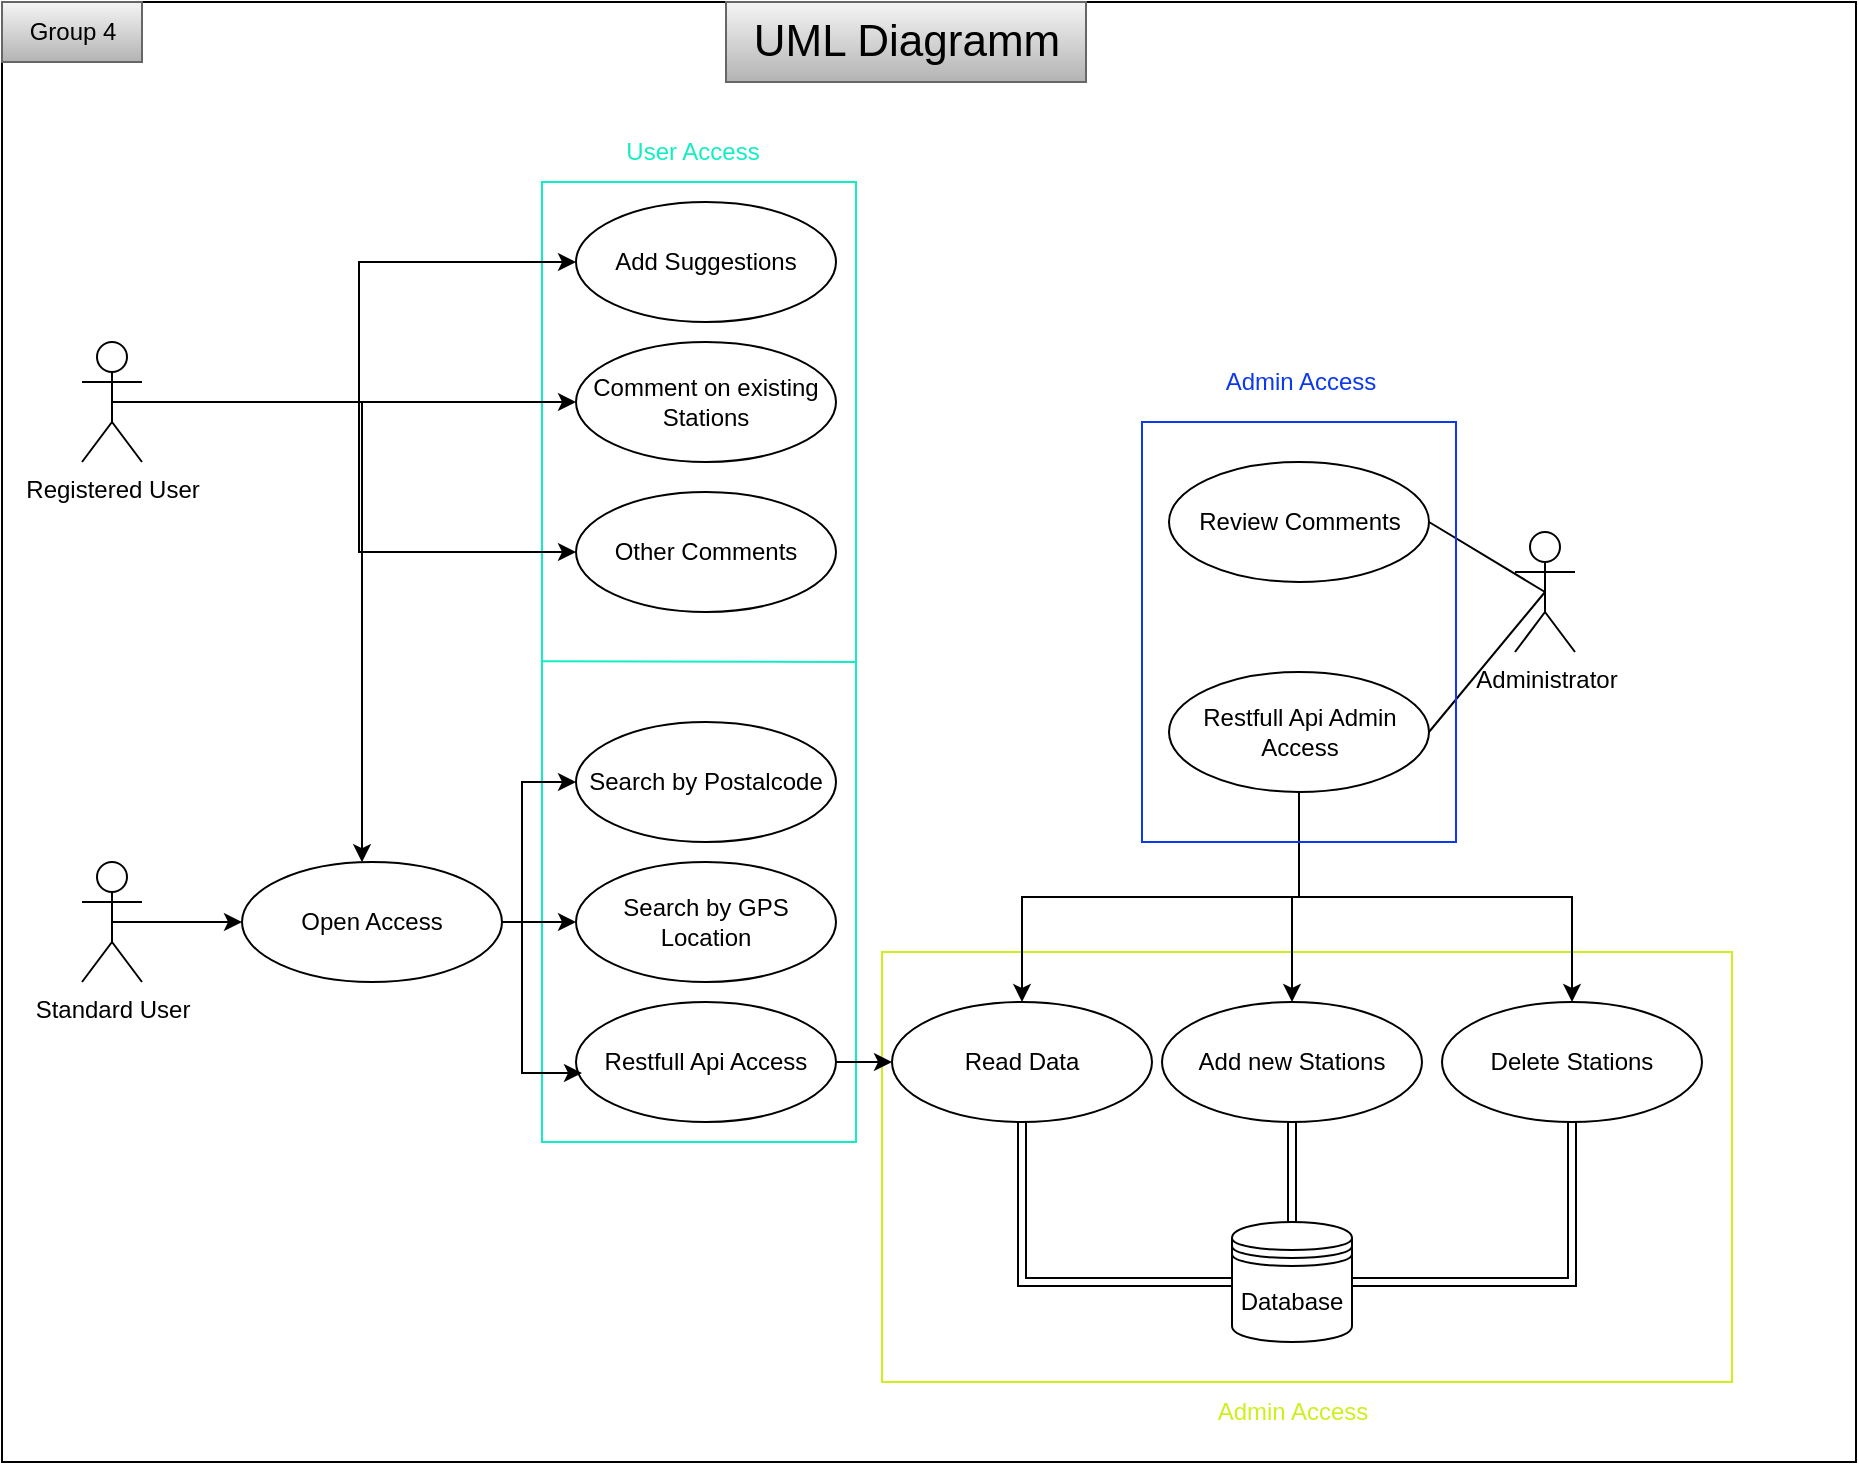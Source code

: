 <mxfile version="25.0.2">
  <diagram name="Seite-1" id="gIsxbpgzMyld5YMsVReq">
    <mxGraphModel dx="1509" dy="899" grid="1" gridSize="10" guides="1" tooltips="1" connect="1" arrows="1" fold="1" page="1" pageScale="1" pageWidth="827" pageHeight="1169" math="0" shadow="0">
      <root>
        <mxCell id="0" />
        <mxCell id="1" parent="0" />
        <mxCell id="uhyYAXvKRDuj-Q-Z7VWs-74" value="" style="rounded=0;whiteSpace=wrap;html=1;fillColor=none;" vertex="1" parent="1">
          <mxGeometry x="10" y="70" width="927" height="730" as="geometry" />
        </mxCell>
        <mxCell id="uhyYAXvKRDuj-Q-Z7VWs-64" value="" style="rounded=0;whiteSpace=wrap;html=1;fillColor=none;strokeColor=#CDF01D;" vertex="1" parent="1">
          <mxGeometry x="450" y="545" width="425" height="215" as="geometry" />
        </mxCell>
        <mxCell id="uhyYAXvKRDuj-Q-Z7VWs-45" value="" style="rounded=0;whiteSpace=wrap;html=1;fillColor=none;strokeColor=#11eec2;" vertex="1" parent="1">
          <mxGeometry x="280" y="160" width="157" height="480" as="geometry" />
        </mxCell>
        <mxCell id="uhyYAXvKRDuj-Q-Z7VWs-48" style="edgeStyle=orthogonalEdgeStyle;rounded=0;orthogonalLoop=1;jettySize=auto;html=1;exitX=0.5;exitY=0.5;exitDx=0;exitDy=0;exitPerimeter=0;entryX=0;entryY=0.5;entryDx=0;entryDy=0;" edge="1" parent="1" source="uhyYAXvKRDuj-Q-Z7VWs-1" target="uhyYAXvKRDuj-Q-Z7VWs-47">
          <mxGeometry relative="1" as="geometry" />
        </mxCell>
        <mxCell id="uhyYAXvKRDuj-Q-Z7VWs-1" value="Standard User" style="shape=umlActor;verticalLabelPosition=bottom;verticalAlign=top;html=1;outlineConnect=0;" vertex="1" parent="1">
          <mxGeometry x="50" y="500" width="30" height="60" as="geometry" />
        </mxCell>
        <mxCell id="uhyYAXvKRDuj-Q-Z7VWs-2" value="Search by Postalcode" style="ellipse;whiteSpace=wrap;html=1;" vertex="1" parent="1">
          <mxGeometry x="297" y="430" width="130" height="60" as="geometry" />
        </mxCell>
        <mxCell id="uhyYAXvKRDuj-Q-Z7VWs-3" value="Search by GPS Location" style="ellipse;whiteSpace=wrap;html=1;" vertex="1" parent="1">
          <mxGeometry x="297" y="500" width="130" height="60" as="geometry" />
        </mxCell>
        <mxCell id="uhyYAXvKRDuj-Q-Z7VWs-4" value="Add Suggestions" style="ellipse;whiteSpace=wrap;html=1;" vertex="1" parent="1">
          <mxGeometry x="297" y="170" width="130" height="60" as="geometry" />
        </mxCell>
        <mxCell id="uhyYAXvKRDuj-Q-Z7VWs-5" value="Comment on existing Stations" style="ellipse;whiteSpace=wrap;html=1;" vertex="1" parent="1">
          <mxGeometry x="297" y="240" width="130" height="60" as="geometry" />
        </mxCell>
        <mxCell id="uhyYAXvKRDuj-Q-Z7VWs-6" value="Other Comments" style="ellipse;whiteSpace=wrap;html=1;" vertex="1" parent="1">
          <mxGeometry x="297" y="315" width="130" height="60" as="geometry" />
        </mxCell>
        <mxCell id="uhyYAXvKRDuj-Q-Z7VWs-68" style="edgeStyle=orthogonalEdgeStyle;rounded=0;orthogonalLoop=1;jettySize=auto;html=1;exitX=1;exitY=0.5;exitDx=0;exitDy=0;" edge="1" parent="1" source="uhyYAXvKRDuj-Q-Z7VWs-8" target="uhyYAXvKRDuj-Q-Z7VWs-12">
          <mxGeometry relative="1" as="geometry" />
        </mxCell>
        <mxCell id="uhyYAXvKRDuj-Q-Z7VWs-8" value="Restfull Api Access" style="ellipse;whiteSpace=wrap;html=1;" vertex="1" parent="1">
          <mxGeometry x="297" y="570" width="130" height="60" as="geometry" />
        </mxCell>
        <mxCell id="uhyYAXvKRDuj-Q-Z7VWs-66" style="edgeStyle=orthogonalEdgeStyle;rounded=0;orthogonalLoop=1;jettySize=auto;html=1;exitX=0.5;exitY=1;exitDx=0;exitDy=0;shape=link;" edge="1" parent="1" source="uhyYAXvKRDuj-Q-Z7VWs-9" target="uhyYAXvKRDuj-Q-Z7VWs-10">
          <mxGeometry relative="1" as="geometry" />
        </mxCell>
        <mxCell id="uhyYAXvKRDuj-Q-Z7VWs-9" value="Add new Stations" style="ellipse;whiteSpace=wrap;html=1;" vertex="1" parent="1">
          <mxGeometry x="590" y="570" width="130" height="60" as="geometry" />
        </mxCell>
        <mxCell id="uhyYAXvKRDuj-Q-Z7VWs-10" value="Database" style="shape=datastore;whiteSpace=wrap;html=1;" vertex="1" parent="1">
          <mxGeometry x="625" y="680" width="60" height="60" as="geometry" />
        </mxCell>
        <mxCell id="uhyYAXvKRDuj-Q-Z7VWs-67" style="edgeStyle=orthogonalEdgeStyle;rounded=0;orthogonalLoop=1;jettySize=auto;html=1;exitX=0.5;exitY=1;exitDx=0;exitDy=0;entryX=1;entryY=0.5;entryDx=0;entryDy=0;shape=link;" edge="1" parent="1" source="uhyYAXvKRDuj-Q-Z7VWs-11" target="uhyYAXvKRDuj-Q-Z7VWs-10">
          <mxGeometry relative="1" as="geometry" />
        </mxCell>
        <mxCell id="uhyYAXvKRDuj-Q-Z7VWs-11" value="Delete Stations" style="ellipse;whiteSpace=wrap;html=1;" vertex="1" parent="1">
          <mxGeometry x="730" y="570" width="130" height="60" as="geometry" />
        </mxCell>
        <mxCell id="uhyYAXvKRDuj-Q-Z7VWs-65" style="edgeStyle=orthogonalEdgeStyle;rounded=0;orthogonalLoop=1;jettySize=auto;html=1;exitX=0.5;exitY=1;exitDx=0;exitDy=0;entryX=0;entryY=0.5;entryDx=0;entryDy=0;shape=link;" edge="1" parent="1" source="uhyYAXvKRDuj-Q-Z7VWs-12" target="uhyYAXvKRDuj-Q-Z7VWs-10">
          <mxGeometry relative="1" as="geometry" />
        </mxCell>
        <mxCell id="uhyYAXvKRDuj-Q-Z7VWs-12" value="Read Data" style="ellipse;whiteSpace=wrap;html=1;" vertex="1" parent="1">
          <mxGeometry x="455" y="570" width="130" height="60" as="geometry" />
        </mxCell>
        <mxCell id="uhyYAXvKRDuj-Q-Z7VWs-13" value="Administrator" style="shape=umlActor;verticalLabelPosition=bottom;verticalAlign=top;html=1;outlineConnect=0;" vertex="1" parent="1">
          <mxGeometry x="766.5" y="335" width="30" height="60" as="geometry" />
        </mxCell>
        <mxCell id="uhyYAXvKRDuj-Q-Z7VWs-69" style="edgeStyle=orthogonalEdgeStyle;rounded=0;orthogonalLoop=1;jettySize=auto;html=1;exitX=0.5;exitY=1;exitDx=0;exitDy=0;entryX=0.5;entryY=0;entryDx=0;entryDy=0;" edge="1" parent="1" source="uhyYAXvKRDuj-Q-Z7VWs-14" target="uhyYAXvKRDuj-Q-Z7VWs-12">
          <mxGeometry relative="1" as="geometry" />
        </mxCell>
        <mxCell id="uhyYAXvKRDuj-Q-Z7VWs-70" style="edgeStyle=orthogonalEdgeStyle;rounded=0;orthogonalLoop=1;jettySize=auto;html=1;exitX=0.5;exitY=1;exitDx=0;exitDy=0;" edge="1" parent="1" source="uhyYAXvKRDuj-Q-Z7VWs-14" target="uhyYAXvKRDuj-Q-Z7VWs-9">
          <mxGeometry relative="1" as="geometry" />
        </mxCell>
        <mxCell id="uhyYAXvKRDuj-Q-Z7VWs-71" style="edgeStyle=orthogonalEdgeStyle;rounded=0;orthogonalLoop=1;jettySize=auto;html=1;exitX=0.5;exitY=1;exitDx=0;exitDy=0;entryX=0.5;entryY=0;entryDx=0;entryDy=0;" edge="1" parent="1" source="uhyYAXvKRDuj-Q-Z7VWs-14" target="uhyYAXvKRDuj-Q-Z7VWs-11">
          <mxGeometry relative="1" as="geometry" />
        </mxCell>
        <mxCell id="uhyYAXvKRDuj-Q-Z7VWs-14" value="Restfull Api Admin Access" style="ellipse;whiteSpace=wrap;html=1;" vertex="1" parent="1">
          <mxGeometry x="593.5" y="405" width="130" height="60" as="geometry" />
        </mxCell>
        <mxCell id="uhyYAXvKRDuj-Q-Z7VWs-15" value="" style="endArrow=none;html=1;rounded=0;entryX=1;entryY=0.5;entryDx=0;entryDy=0;exitX=0.5;exitY=0.5;exitDx=0;exitDy=0;exitPerimeter=0;" edge="1" parent="1" source="uhyYAXvKRDuj-Q-Z7VWs-13" target="uhyYAXvKRDuj-Q-Z7VWs-14">
          <mxGeometry width="50" height="50" relative="1" as="geometry">
            <mxPoint x="563.5" y="435" as="sourcePoint" />
            <mxPoint x="613.5" y="385" as="targetPoint" />
          </mxGeometry>
        </mxCell>
        <mxCell id="uhyYAXvKRDuj-Q-Z7VWs-34" value="Review Comments" style="ellipse;whiteSpace=wrap;html=1;" vertex="1" parent="1">
          <mxGeometry x="593.5" y="300" width="130" height="60" as="geometry" />
        </mxCell>
        <mxCell id="uhyYAXvKRDuj-Q-Z7VWs-39" style="edgeStyle=orthogonalEdgeStyle;rounded=0;orthogonalLoop=1;jettySize=auto;html=1;exitX=0.5;exitY=0.5;exitDx=0;exitDy=0;exitPerimeter=0;entryX=0;entryY=0.5;entryDx=0;entryDy=0;" edge="1" parent="1" source="uhyYAXvKRDuj-Q-Z7VWs-38" target="uhyYAXvKRDuj-Q-Z7VWs-4">
          <mxGeometry relative="1" as="geometry" />
        </mxCell>
        <mxCell id="uhyYAXvKRDuj-Q-Z7VWs-40" style="edgeStyle=orthogonalEdgeStyle;rounded=0;orthogonalLoop=1;jettySize=auto;html=1;exitX=0.5;exitY=0.5;exitDx=0;exitDy=0;exitPerimeter=0;" edge="1" parent="1" source="uhyYAXvKRDuj-Q-Z7VWs-38" target="uhyYAXvKRDuj-Q-Z7VWs-5">
          <mxGeometry relative="1" as="geometry" />
        </mxCell>
        <mxCell id="uhyYAXvKRDuj-Q-Z7VWs-54" style="edgeStyle=orthogonalEdgeStyle;rounded=0;orthogonalLoop=1;jettySize=auto;html=1;exitX=0.5;exitY=0.5;exitDx=0;exitDy=0;exitPerimeter=0;" edge="1" parent="1" source="uhyYAXvKRDuj-Q-Z7VWs-38" target="uhyYAXvKRDuj-Q-Z7VWs-47">
          <mxGeometry relative="1" as="geometry">
            <Array as="points">
              <mxPoint x="190" y="270" />
            </Array>
          </mxGeometry>
        </mxCell>
        <mxCell id="uhyYAXvKRDuj-Q-Z7VWs-55" style="edgeStyle=orthogonalEdgeStyle;rounded=0;orthogonalLoop=1;jettySize=auto;html=1;exitX=0.5;exitY=0.5;exitDx=0;exitDy=0;exitPerimeter=0;entryX=0;entryY=0.5;entryDx=0;entryDy=0;" edge="1" parent="1" source="uhyYAXvKRDuj-Q-Z7VWs-38" target="uhyYAXvKRDuj-Q-Z7VWs-6">
          <mxGeometry relative="1" as="geometry" />
        </mxCell>
        <mxCell id="uhyYAXvKRDuj-Q-Z7VWs-38" value="Registered User" style="shape=umlActor;verticalLabelPosition=bottom;verticalAlign=top;html=1;outlineConnect=0;" vertex="1" parent="1">
          <mxGeometry x="50" y="240" width="30" height="60" as="geometry" />
        </mxCell>
        <mxCell id="uhyYAXvKRDuj-Q-Z7VWs-44" value="" style="endArrow=none;html=1;rounded=0;entryX=1;entryY=0.5;entryDx=0;entryDy=0;exitX=0.5;exitY=0.5;exitDx=0;exitDy=0;exitPerimeter=0;" edge="1" parent="1" source="uhyYAXvKRDuj-Q-Z7VWs-13" target="uhyYAXvKRDuj-Q-Z7VWs-34">
          <mxGeometry width="50" height="50" relative="1" as="geometry">
            <mxPoint x="803.5" y="435" as="sourcePoint" />
            <mxPoint x="733.5" y="445" as="targetPoint" />
          </mxGeometry>
        </mxCell>
        <mxCell id="uhyYAXvKRDuj-Q-Z7VWs-46" value="&lt;font color=&quot;#11eec2&quot;&gt;User Access&lt;/font&gt;" style="text;html=1;align=center;verticalAlign=middle;resizable=0;points=[];autosize=1;strokeColor=none;fillColor=none;" vertex="1" parent="1">
          <mxGeometry x="310" y="130" width="90" height="30" as="geometry" />
        </mxCell>
        <mxCell id="uhyYAXvKRDuj-Q-Z7VWs-49" style="edgeStyle=orthogonalEdgeStyle;rounded=0;orthogonalLoop=1;jettySize=auto;html=1;exitX=1;exitY=0.5;exitDx=0;exitDy=0;" edge="1" parent="1" source="uhyYAXvKRDuj-Q-Z7VWs-47" target="uhyYAXvKRDuj-Q-Z7VWs-3">
          <mxGeometry relative="1" as="geometry" />
        </mxCell>
        <mxCell id="uhyYAXvKRDuj-Q-Z7VWs-56" style="edgeStyle=orthogonalEdgeStyle;rounded=0;orthogonalLoop=1;jettySize=auto;html=1;exitX=1;exitY=0.5;exitDx=0;exitDy=0;entryX=0;entryY=0.5;entryDx=0;entryDy=0;" edge="1" parent="1" source="uhyYAXvKRDuj-Q-Z7VWs-47" target="uhyYAXvKRDuj-Q-Z7VWs-2">
          <mxGeometry relative="1" as="geometry">
            <Array as="points">
              <mxPoint x="270" y="530" />
              <mxPoint x="270" y="460" />
            </Array>
          </mxGeometry>
        </mxCell>
        <mxCell id="uhyYAXvKRDuj-Q-Z7VWs-47" value="Open Access" style="ellipse;whiteSpace=wrap;html=1;" vertex="1" parent="1">
          <mxGeometry x="130" y="500" width="130" height="60" as="geometry" />
        </mxCell>
        <mxCell id="uhyYAXvKRDuj-Q-Z7VWs-53" style="edgeStyle=orthogonalEdgeStyle;rounded=0;orthogonalLoop=1;jettySize=auto;html=1;exitX=1;exitY=0.5;exitDx=0;exitDy=0;entryX=0.023;entryY=0.592;entryDx=0;entryDy=0;entryPerimeter=0;" edge="1" parent="1" source="uhyYAXvKRDuj-Q-Z7VWs-47" target="uhyYAXvKRDuj-Q-Z7VWs-8">
          <mxGeometry relative="1" as="geometry">
            <Array as="points">
              <mxPoint x="270" y="530" />
              <mxPoint x="270" y="606" />
            </Array>
          </mxGeometry>
        </mxCell>
        <mxCell id="uhyYAXvKRDuj-Q-Z7VWs-57" value="" style="endArrow=none;html=1;rounded=0;entryX=1;entryY=0.5;entryDx=0;entryDy=0;strokeColor=#11EEC2;" edge="1" parent="1" target="uhyYAXvKRDuj-Q-Z7VWs-45">
          <mxGeometry width="50" height="50" relative="1" as="geometry">
            <mxPoint x="280" y="399.66" as="sourcePoint" />
            <mxPoint x="377" y="399.66" as="targetPoint" />
          </mxGeometry>
        </mxCell>
        <mxCell id="uhyYAXvKRDuj-Q-Z7VWs-60" value="" style="rounded=0;whiteSpace=wrap;html=1;fillColor=none;strokeColor=#0C39EE;" vertex="1" parent="1">
          <mxGeometry x="580" y="280" width="157" height="210" as="geometry" />
        </mxCell>
        <mxCell id="uhyYAXvKRDuj-Q-Z7VWs-62" value="&lt;font color=&quot;#0c39ee&quot;&gt;Admin Access&lt;/font&gt;" style="text;html=1;align=center;verticalAlign=middle;resizable=0;points=[];autosize=1;strokeColor=none;fillColor=none;" vertex="1" parent="1">
          <mxGeometry x="608.5" y="245" width="100" height="30" as="geometry" />
        </mxCell>
        <mxCell id="uhyYAXvKRDuj-Q-Z7VWs-73" value="&lt;font color=&quot;#cdf01d&quot;&gt;Admin Access&lt;/font&gt;" style="text;html=1;align=center;verticalAlign=middle;resizable=0;points=[];autosize=1;strokeColor=none;fillColor=none;" vertex="1" parent="1">
          <mxGeometry x="605" y="760" width="100" height="30" as="geometry" />
        </mxCell>
        <mxCell id="uhyYAXvKRDuj-Q-Z7VWs-75" value="&lt;font color=&quot;#000000&quot;&gt;Group 4&lt;/font&gt;" style="text;html=1;align=center;verticalAlign=middle;resizable=0;points=[];autosize=1;strokeColor=#666666;fillColor=#f5f5f5;gradientColor=#b3b3b3;" vertex="1" parent="1">
          <mxGeometry x="10" y="70" width="70" height="30" as="geometry" />
        </mxCell>
        <mxCell id="uhyYAXvKRDuj-Q-Z7VWs-76" value="&lt;font color=&quot;#000000&quot;&gt;UML Diagramm&lt;/font&gt;" style="text;html=1;align=center;verticalAlign=middle;resizable=0;points=[];autosize=1;strokeColor=#666666;fillColor=#f5f5f5;gradientColor=#b3b3b3;fontSize=22;" vertex="1" parent="1">
          <mxGeometry x="372" y="70" width="180" height="40" as="geometry" />
        </mxCell>
      </root>
    </mxGraphModel>
  </diagram>
</mxfile>
